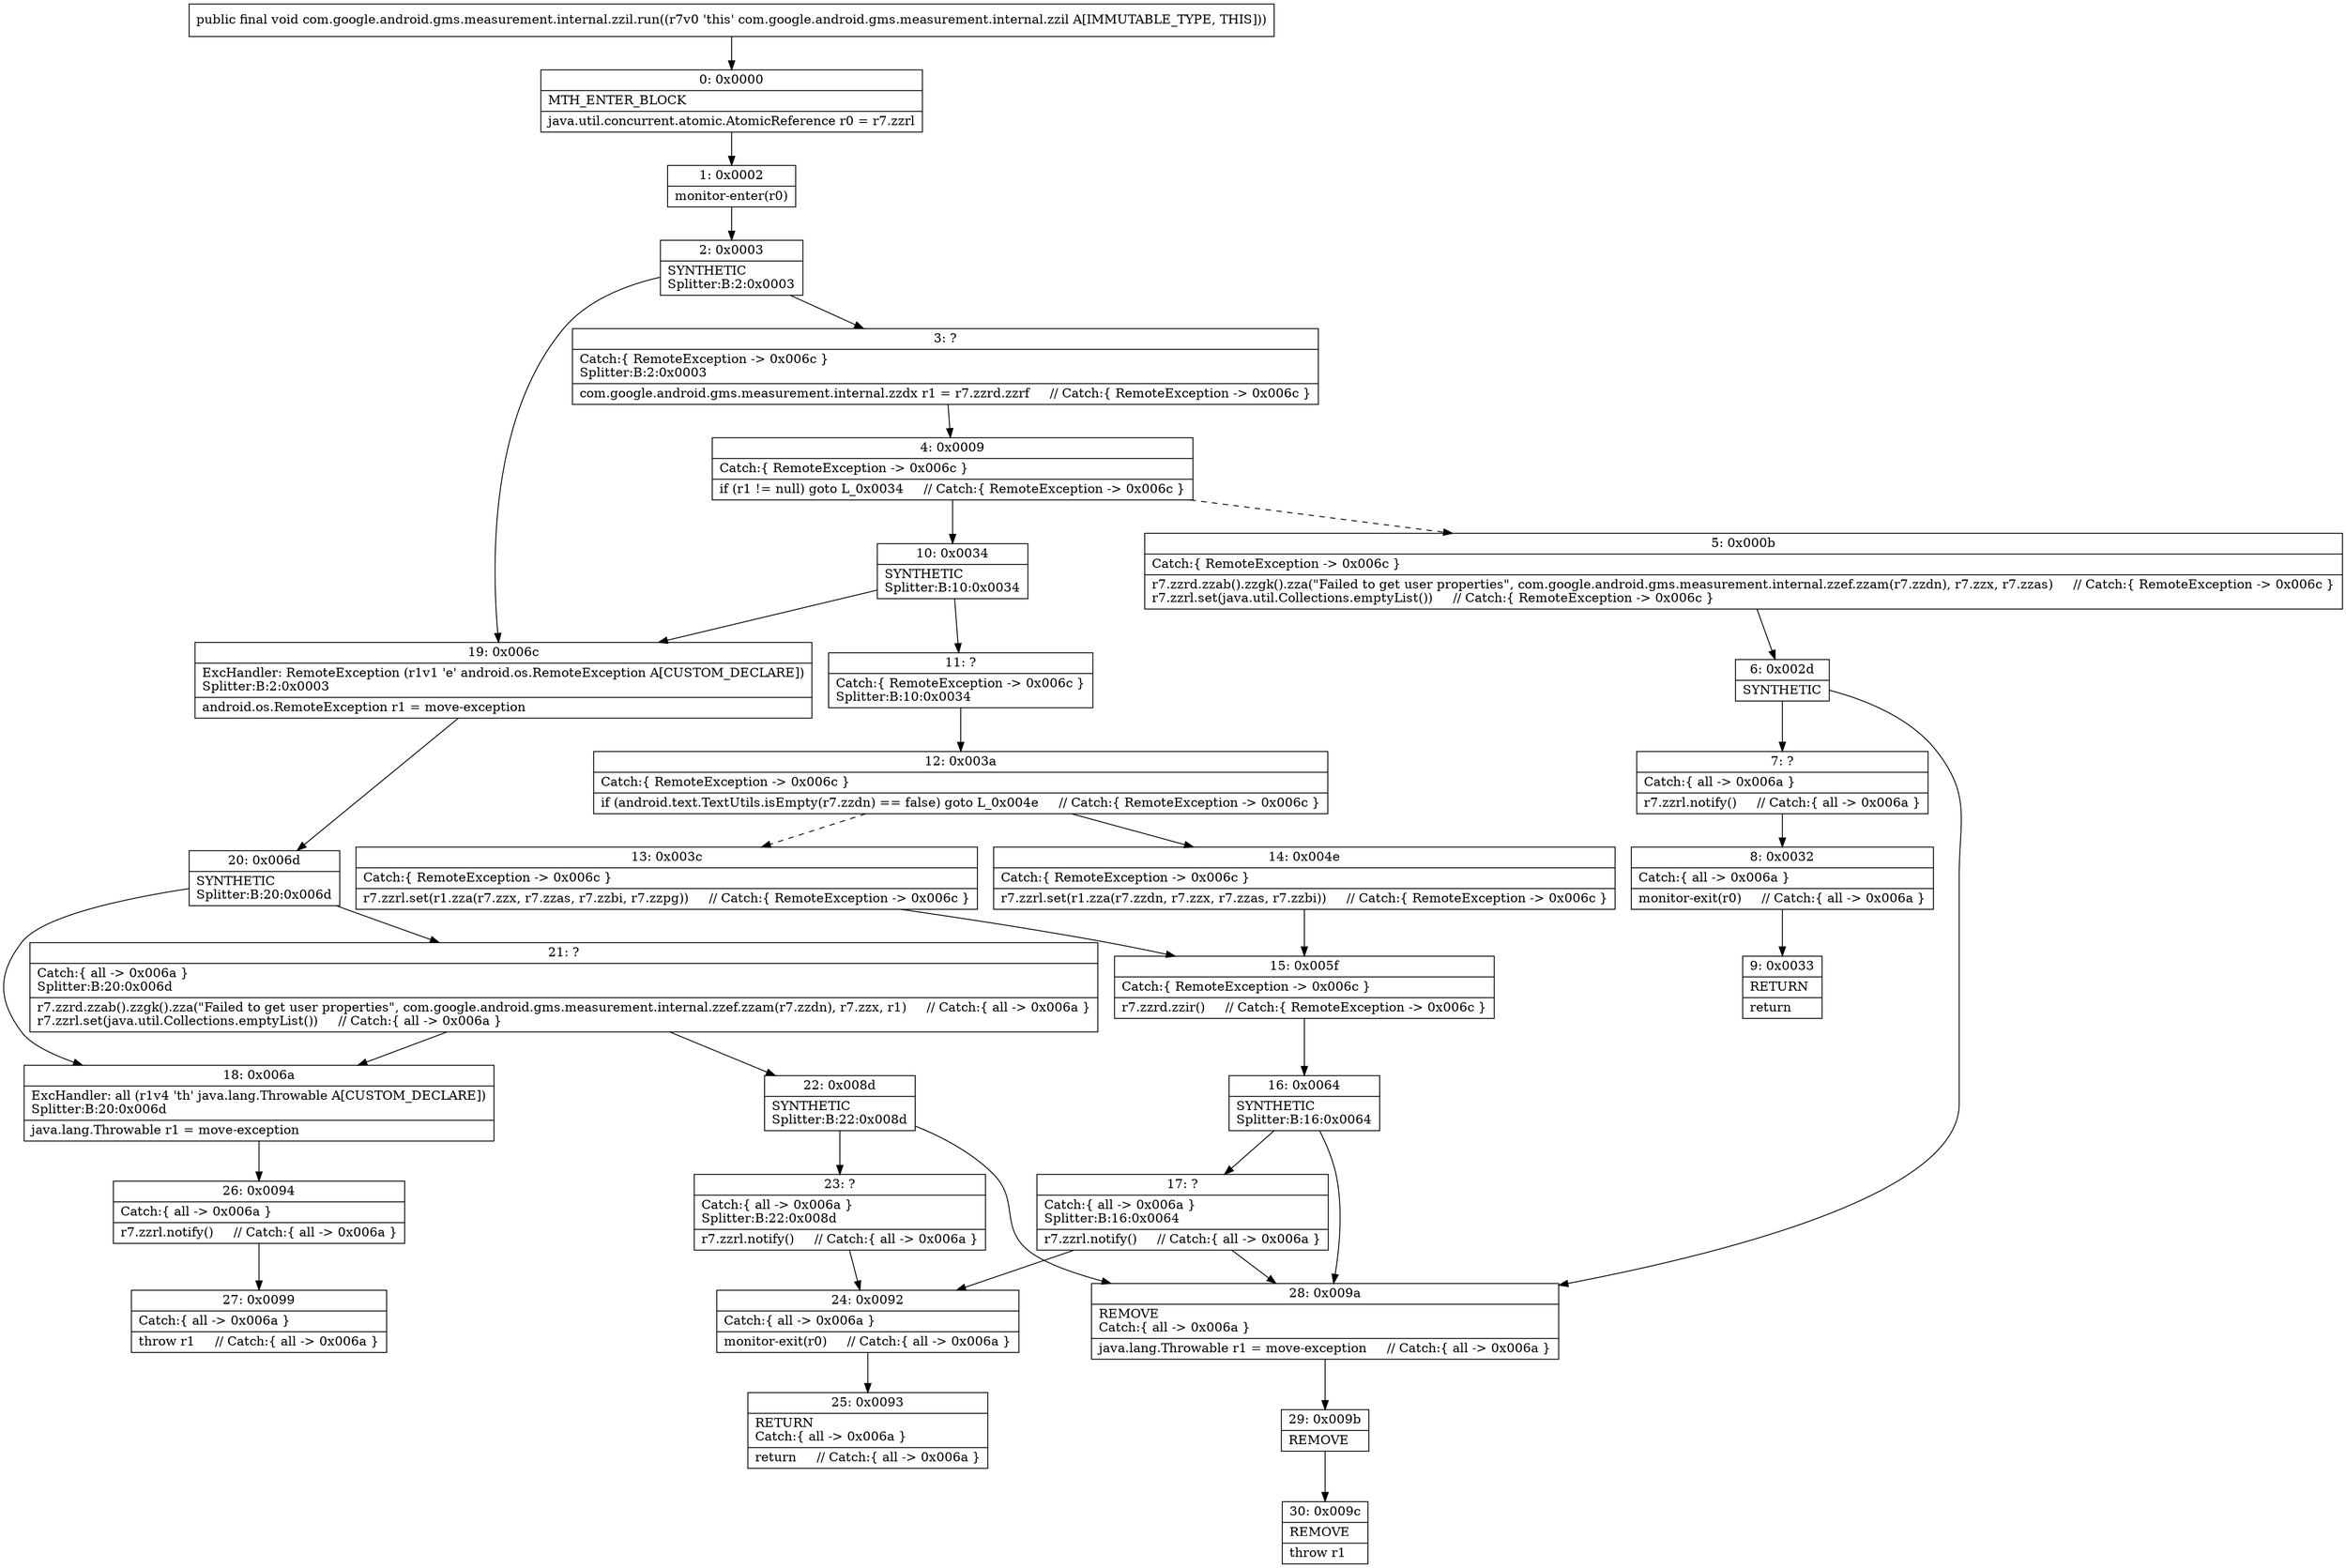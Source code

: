 digraph "CFG forcom.google.android.gms.measurement.internal.zzil.run()V" {
Node_0 [shape=record,label="{0\:\ 0x0000|MTH_ENTER_BLOCK\l|java.util.concurrent.atomic.AtomicReference r0 = r7.zzrl\l}"];
Node_1 [shape=record,label="{1\:\ 0x0002|monitor\-enter(r0)\l}"];
Node_2 [shape=record,label="{2\:\ 0x0003|SYNTHETIC\lSplitter:B:2:0x0003\l}"];
Node_3 [shape=record,label="{3\:\ ?|Catch:\{ RemoteException \-\> 0x006c \}\lSplitter:B:2:0x0003\l|com.google.android.gms.measurement.internal.zzdx r1 = r7.zzrd.zzrf     \/\/ Catch:\{ RemoteException \-\> 0x006c \}\l}"];
Node_4 [shape=record,label="{4\:\ 0x0009|Catch:\{ RemoteException \-\> 0x006c \}\l|if (r1 != null) goto L_0x0034     \/\/ Catch:\{ RemoteException \-\> 0x006c \}\l}"];
Node_5 [shape=record,label="{5\:\ 0x000b|Catch:\{ RemoteException \-\> 0x006c \}\l|r7.zzrd.zzab().zzgk().zza(\"Failed to get user properties\", com.google.android.gms.measurement.internal.zzef.zzam(r7.zzdn), r7.zzx, r7.zzas)     \/\/ Catch:\{ RemoteException \-\> 0x006c \}\lr7.zzrl.set(java.util.Collections.emptyList())     \/\/ Catch:\{ RemoteException \-\> 0x006c \}\l}"];
Node_6 [shape=record,label="{6\:\ 0x002d|SYNTHETIC\l}"];
Node_7 [shape=record,label="{7\:\ ?|Catch:\{ all \-\> 0x006a \}\l|r7.zzrl.notify()     \/\/ Catch:\{ all \-\> 0x006a \}\l}"];
Node_8 [shape=record,label="{8\:\ 0x0032|Catch:\{ all \-\> 0x006a \}\l|monitor\-exit(r0)     \/\/ Catch:\{ all \-\> 0x006a \}\l}"];
Node_9 [shape=record,label="{9\:\ 0x0033|RETURN\l|return\l}"];
Node_10 [shape=record,label="{10\:\ 0x0034|SYNTHETIC\lSplitter:B:10:0x0034\l}"];
Node_11 [shape=record,label="{11\:\ ?|Catch:\{ RemoteException \-\> 0x006c \}\lSplitter:B:10:0x0034\l}"];
Node_12 [shape=record,label="{12\:\ 0x003a|Catch:\{ RemoteException \-\> 0x006c \}\l|if (android.text.TextUtils.isEmpty(r7.zzdn) == false) goto L_0x004e     \/\/ Catch:\{ RemoteException \-\> 0x006c \}\l}"];
Node_13 [shape=record,label="{13\:\ 0x003c|Catch:\{ RemoteException \-\> 0x006c \}\l|r7.zzrl.set(r1.zza(r7.zzx, r7.zzas, r7.zzbi, r7.zzpg))     \/\/ Catch:\{ RemoteException \-\> 0x006c \}\l}"];
Node_14 [shape=record,label="{14\:\ 0x004e|Catch:\{ RemoteException \-\> 0x006c \}\l|r7.zzrl.set(r1.zza(r7.zzdn, r7.zzx, r7.zzas, r7.zzbi))     \/\/ Catch:\{ RemoteException \-\> 0x006c \}\l}"];
Node_15 [shape=record,label="{15\:\ 0x005f|Catch:\{ RemoteException \-\> 0x006c \}\l|r7.zzrd.zzir()     \/\/ Catch:\{ RemoteException \-\> 0x006c \}\l}"];
Node_16 [shape=record,label="{16\:\ 0x0064|SYNTHETIC\lSplitter:B:16:0x0064\l}"];
Node_17 [shape=record,label="{17\:\ ?|Catch:\{ all \-\> 0x006a \}\lSplitter:B:16:0x0064\l|r7.zzrl.notify()     \/\/ Catch:\{ all \-\> 0x006a \}\l}"];
Node_18 [shape=record,label="{18\:\ 0x006a|ExcHandler: all (r1v4 'th' java.lang.Throwable A[CUSTOM_DECLARE])\lSplitter:B:20:0x006d\l|java.lang.Throwable r1 = move\-exception\l}"];
Node_19 [shape=record,label="{19\:\ 0x006c|ExcHandler: RemoteException (r1v1 'e' android.os.RemoteException A[CUSTOM_DECLARE])\lSplitter:B:2:0x0003\l|android.os.RemoteException r1 = move\-exception\l}"];
Node_20 [shape=record,label="{20\:\ 0x006d|SYNTHETIC\lSplitter:B:20:0x006d\l}"];
Node_21 [shape=record,label="{21\:\ ?|Catch:\{ all \-\> 0x006a \}\lSplitter:B:20:0x006d\l|r7.zzrd.zzab().zzgk().zza(\"Failed to get user properties\", com.google.android.gms.measurement.internal.zzef.zzam(r7.zzdn), r7.zzx, r1)     \/\/ Catch:\{ all \-\> 0x006a \}\lr7.zzrl.set(java.util.Collections.emptyList())     \/\/ Catch:\{ all \-\> 0x006a \}\l}"];
Node_22 [shape=record,label="{22\:\ 0x008d|SYNTHETIC\lSplitter:B:22:0x008d\l}"];
Node_23 [shape=record,label="{23\:\ ?|Catch:\{ all \-\> 0x006a \}\lSplitter:B:22:0x008d\l|r7.zzrl.notify()     \/\/ Catch:\{ all \-\> 0x006a \}\l}"];
Node_24 [shape=record,label="{24\:\ 0x0092|Catch:\{ all \-\> 0x006a \}\l|monitor\-exit(r0)     \/\/ Catch:\{ all \-\> 0x006a \}\l}"];
Node_25 [shape=record,label="{25\:\ 0x0093|RETURN\lCatch:\{ all \-\> 0x006a \}\l|return     \/\/ Catch:\{ all \-\> 0x006a \}\l}"];
Node_26 [shape=record,label="{26\:\ 0x0094|Catch:\{ all \-\> 0x006a \}\l|r7.zzrl.notify()     \/\/ Catch:\{ all \-\> 0x006a \}\l}"];
Node_27 [shape=record,label="{27\:\ 0x0099|Catch:\{ all \-\> 0x006a \}\l|throw r1     \/\/ Catch:\{ all \-\> 0x006a \}\l}"];
Node_28 [shape=record,label="{28\:\ 0x009a|REMOVE\lCatch:\{ all \-\> 0x006a \}\l|java.lang.Throwable r1 = move\-exception     \/\/ Catch:\{ all \-\> 0x006a \}\l}"];
Node_29 [shape=record,label="{29\:\ 0x009b|REMOVE\l}"];
Node_30 [shape=record,label="{30\:\ 0x009c|REMOVE\l|throw r1\l}"];
MethodNode[shape=record,label="{public final void com.google.android.gms.measurement.internal.zzil.run((r7v0 'this' com.google.android.gms.measurement.internal.zzil A[IMMUTABLE_TYPE, THIS])) }"];
MethodNode -> Node_0;
Node_0 -> Node_1;
Node_1 -> Node_2;
Node_2 -> Node_3;
Node_2 -> Node_19;
Node_3 -> Node_4;
Node_4 -> Node_5[style=dashed];
Node_4 -> Node_10;
Node_5 -> Node_6;
Node_6 -> Node_7;
Node_6 -> Node_28;
Node_7 -> Node_8;
Node_8 -> Node_9;
Node_10 -> Node_11;
Node_10 -> Node_19;
Node_11 -> Node_12;
Node_12 -> Node_13[style=dashed];
Node_12 -> Node_14;
Node_13 -> Node_15;
Node_14 -> Node_15;
Node_15 -> Node_16;
Node_16 -> Node_17;
Node_16 -> Node_28;
Node_17 -> Node_28;
Node_17 -> Node_24;
Node_18 -> Node_26;
Node_19 -> Node_20;
Node_20 -> Node_21;
Node_20 -> Node_18;
Node_21 -> Node_22;
Node_21 -> Node_18;
Node_22 -> Node_23;
Node_22 -> Node_28;
Node_23 -> Node_24;
Node_24 -> Node_25;
Node_26 -> Node_27;
Node_28 -> Node_29;
Node_29 -> Node_30;
}

